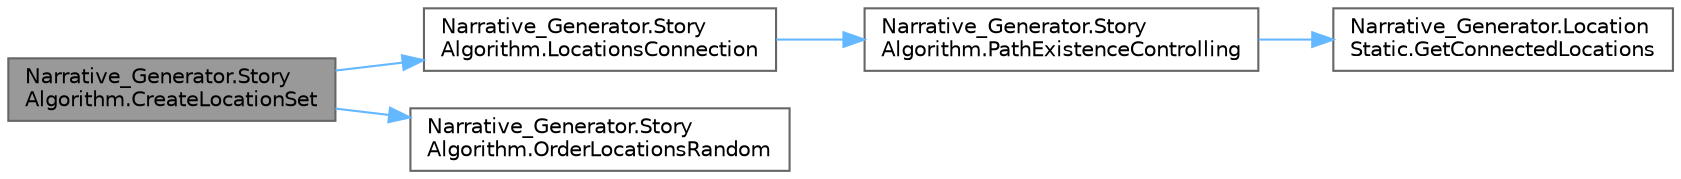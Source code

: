 digraph "Narrative_Generator.StoryAlgorithm.CreateLocationSet"
{
 // LATEX_PDF_SIZE
  bgcolor="transparent";
  edge [fontname=Helvetica,fontsize=10,labelfontname=Helvetica,labelfontsize=10];
  node [fontname=Helvetica,fontsize=10,shape=box,height=0.2,width=0.4];
  rankdir="LR";
  Node1 [label="Narrative_Generator.Story\lAlgorithm.CreateLocationSet",height=0.2,width=0.4,color="gray40", fillcolor="grey60", style="filled", fontcolor="black",tooltip="A method that creates a set of ready-made locations."];
  Node1 -> Node2 [color="steelblue1",style="solid"];
  Node2 [label="Narrative_Generator.Story\lAlgorithm.LocationsConnection",height=0.2,width=0.4,color="grey40", fillcolor="white", style="filled",URL="$class_narrative___generator_1_1_story_algorithm.html#a73dba10d328512add62c4f2c566ceafd",tooltip="A method that randomly assigns connections between locations."];
  Node2 -> Node3 [color="steelblue1",style="solid"];
  Node3 [label="Narrative_Generator.Story\lAlgorithm.PathExistenceControlling",height=0.2,width=0.4,color="grey40", fillcolor="white", style="filled",URL="$class_narrative___generator_1_1_story_algorithm.html#aeebbccb1d667af9502951f839ee8bb16",tooltip="A method that verifies that all locations in the transferred set are connected (there is a way that c..."];
  Node3 -> Node4 [color="steelblue1",style="solid"];
  Node4 [label="Narrative_Generator.Location\lStatic.GetConnectedLocations",height=0.2,width=0.4,color="grey40", fillcolor="white", style="filled",URL="$class_narrative___generator_1_1_location_static.html#a219e327651e7e34dd7a6401c63483477",tooltip="Returns a list of all locations that have a path from this location (they are connected)."];
  Node1 -> Node5 [color="steelblue1",style="solid"];
  Node5 [label="Narrative_Generator.Story\lAlgorithm.OrderLocationsRandom",height=0.2,width=0.4,color="grey40", fillcolor="white", style="filled",URL="$class_narrative___generator_1_1_story_algorithm.html#a16d41e5fe12b406b92439274e61b0084",tooltip="A method that shuffles locations in a transferred set of locations."];
}
